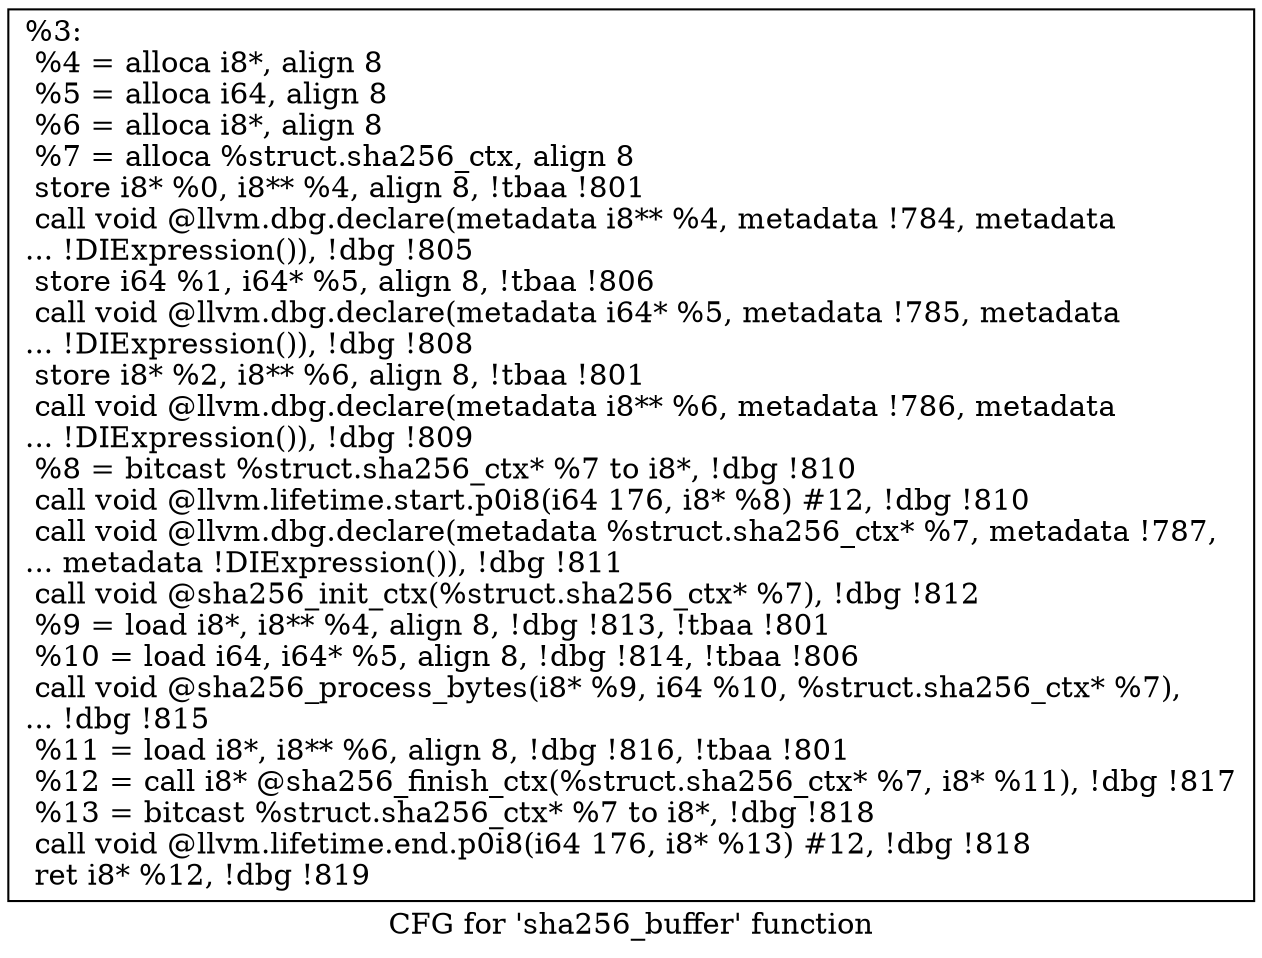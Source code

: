 digraph "CFG for 'sha256_buffer' function" {
	label="CFG for 'sha256_buffer' function";

	Node0xf4dbd0 [shape=record,label="{%3:\l  %4 = alloca i8*, align 8\l  %5 = alloca i64, align 8\l  %6 = alloca i8*, align 8\l  %7 = alloca %struct.sha256_ctx, align 8\l  store i8* %0, i8** %4, align 8, !tbaa !801\l  call void @llvm.dbg.declare(metadata i8** %4, metadata !784, metadata\l... !DIExpression()), !dbg !805\l  store i64 %1, i64* %5, align 8, !tbaa !806\l  call void @llvm.dbg.declare(metadata i64* %5, metadata !785, metadata\l... !DIExpression()), !dbg !808\l  store i8* %2, i8** %6, align 8, !tbaa !801\l  call void @llvm.dbg.declare(metadata i8** %6, metadata !786, metadata\l... !DIExpression()), !dbg !809\l  %8 = bitcast %struct.sha256_ctx* %7 to i8*, !dbg !810\l  call void @llvm.lifetime.start.p0i8(i64 176, i8* %8) #12, !dbg !810\l  call void @llvm.dbg.declare(metadata %struct.sha256_ctx* %7, metadata !787,\l... metadata !DIExpression()), !dbg !811\l  call void @sha256_init_ctx(%struct.sha256_ctx* %7), !dbg !812\l  %9 = load i8*, i8** %4, align 8, !dbg !813, !tbaa !801\l  %10 = load i64, i64* %5, align 8, !dbg !814, !tbaa !806\l  call void @sha256_process_bytes(i8* %9, i64 %10, %struct.sha256_ctx* %7),\l... !dbg !815\l  %11 = load i8*, i8** %6, align 8, !dbg !816, !tbaa !801\l  %12 = call i8* @sha256_finish_ctx(%struct.sha256_ctx* %7, i8* %11), !dbg !817\l  %13 = bitcast %struct.sha256_ctx* %7 to i8*, !dbg !818\l  call void @llvm.lifetime.end.p0i8(i64 176, i8* %13) #12, !dbg !818\l  ret i8* %12, !dbg !819\l}"];
}
